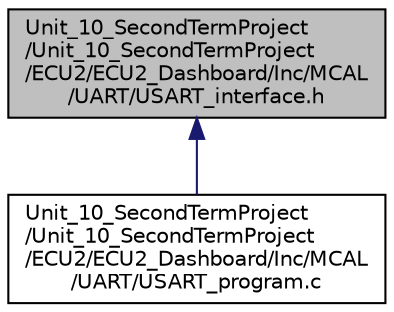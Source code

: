 digraph "Unit_10_SecondTermProject/Unit_10_SecondTermProject/ECU2/ECU2_Dashboard/Inc/MCAL/UART/USART_interface.h"
{
 // LATEX_PDF_SIZE
  edge [fontname="Helvetica",fontsize="10",labelfontname="Helvetica",labelfontsize="10"];
  node [fontname="Helvetica",fontsize="10",shape=record];
  Node1 [label="Unit_10_SecondTermProject\l/Unit_10_SecondTermProject\l/ECU2/ECU2_Dashboard/Inc/MCAL\l/UART/USART_interface.h",height=0.2,width=0.4,color="black", fillcolor="grey75", style="filled", fontcolor="black",tooltip=" "];
  Node1 -> Node2 [dir="back",color="midnightblue",fontsize="10",style="solid",fontname="Helvetica"];
  Node2 [label="Unit_10_SecondTermProject\l/Unit_10_SecondTermProject\l/ECU2/ECU2_Dashboard/Inc/MCAL\l/UART/USART_program.c",height=0.2,width=0.4,color="black", fillcolor="white", style="filled",URL="$_u_s_a_r_t__program_8c.html",tooltip=" "];
}
